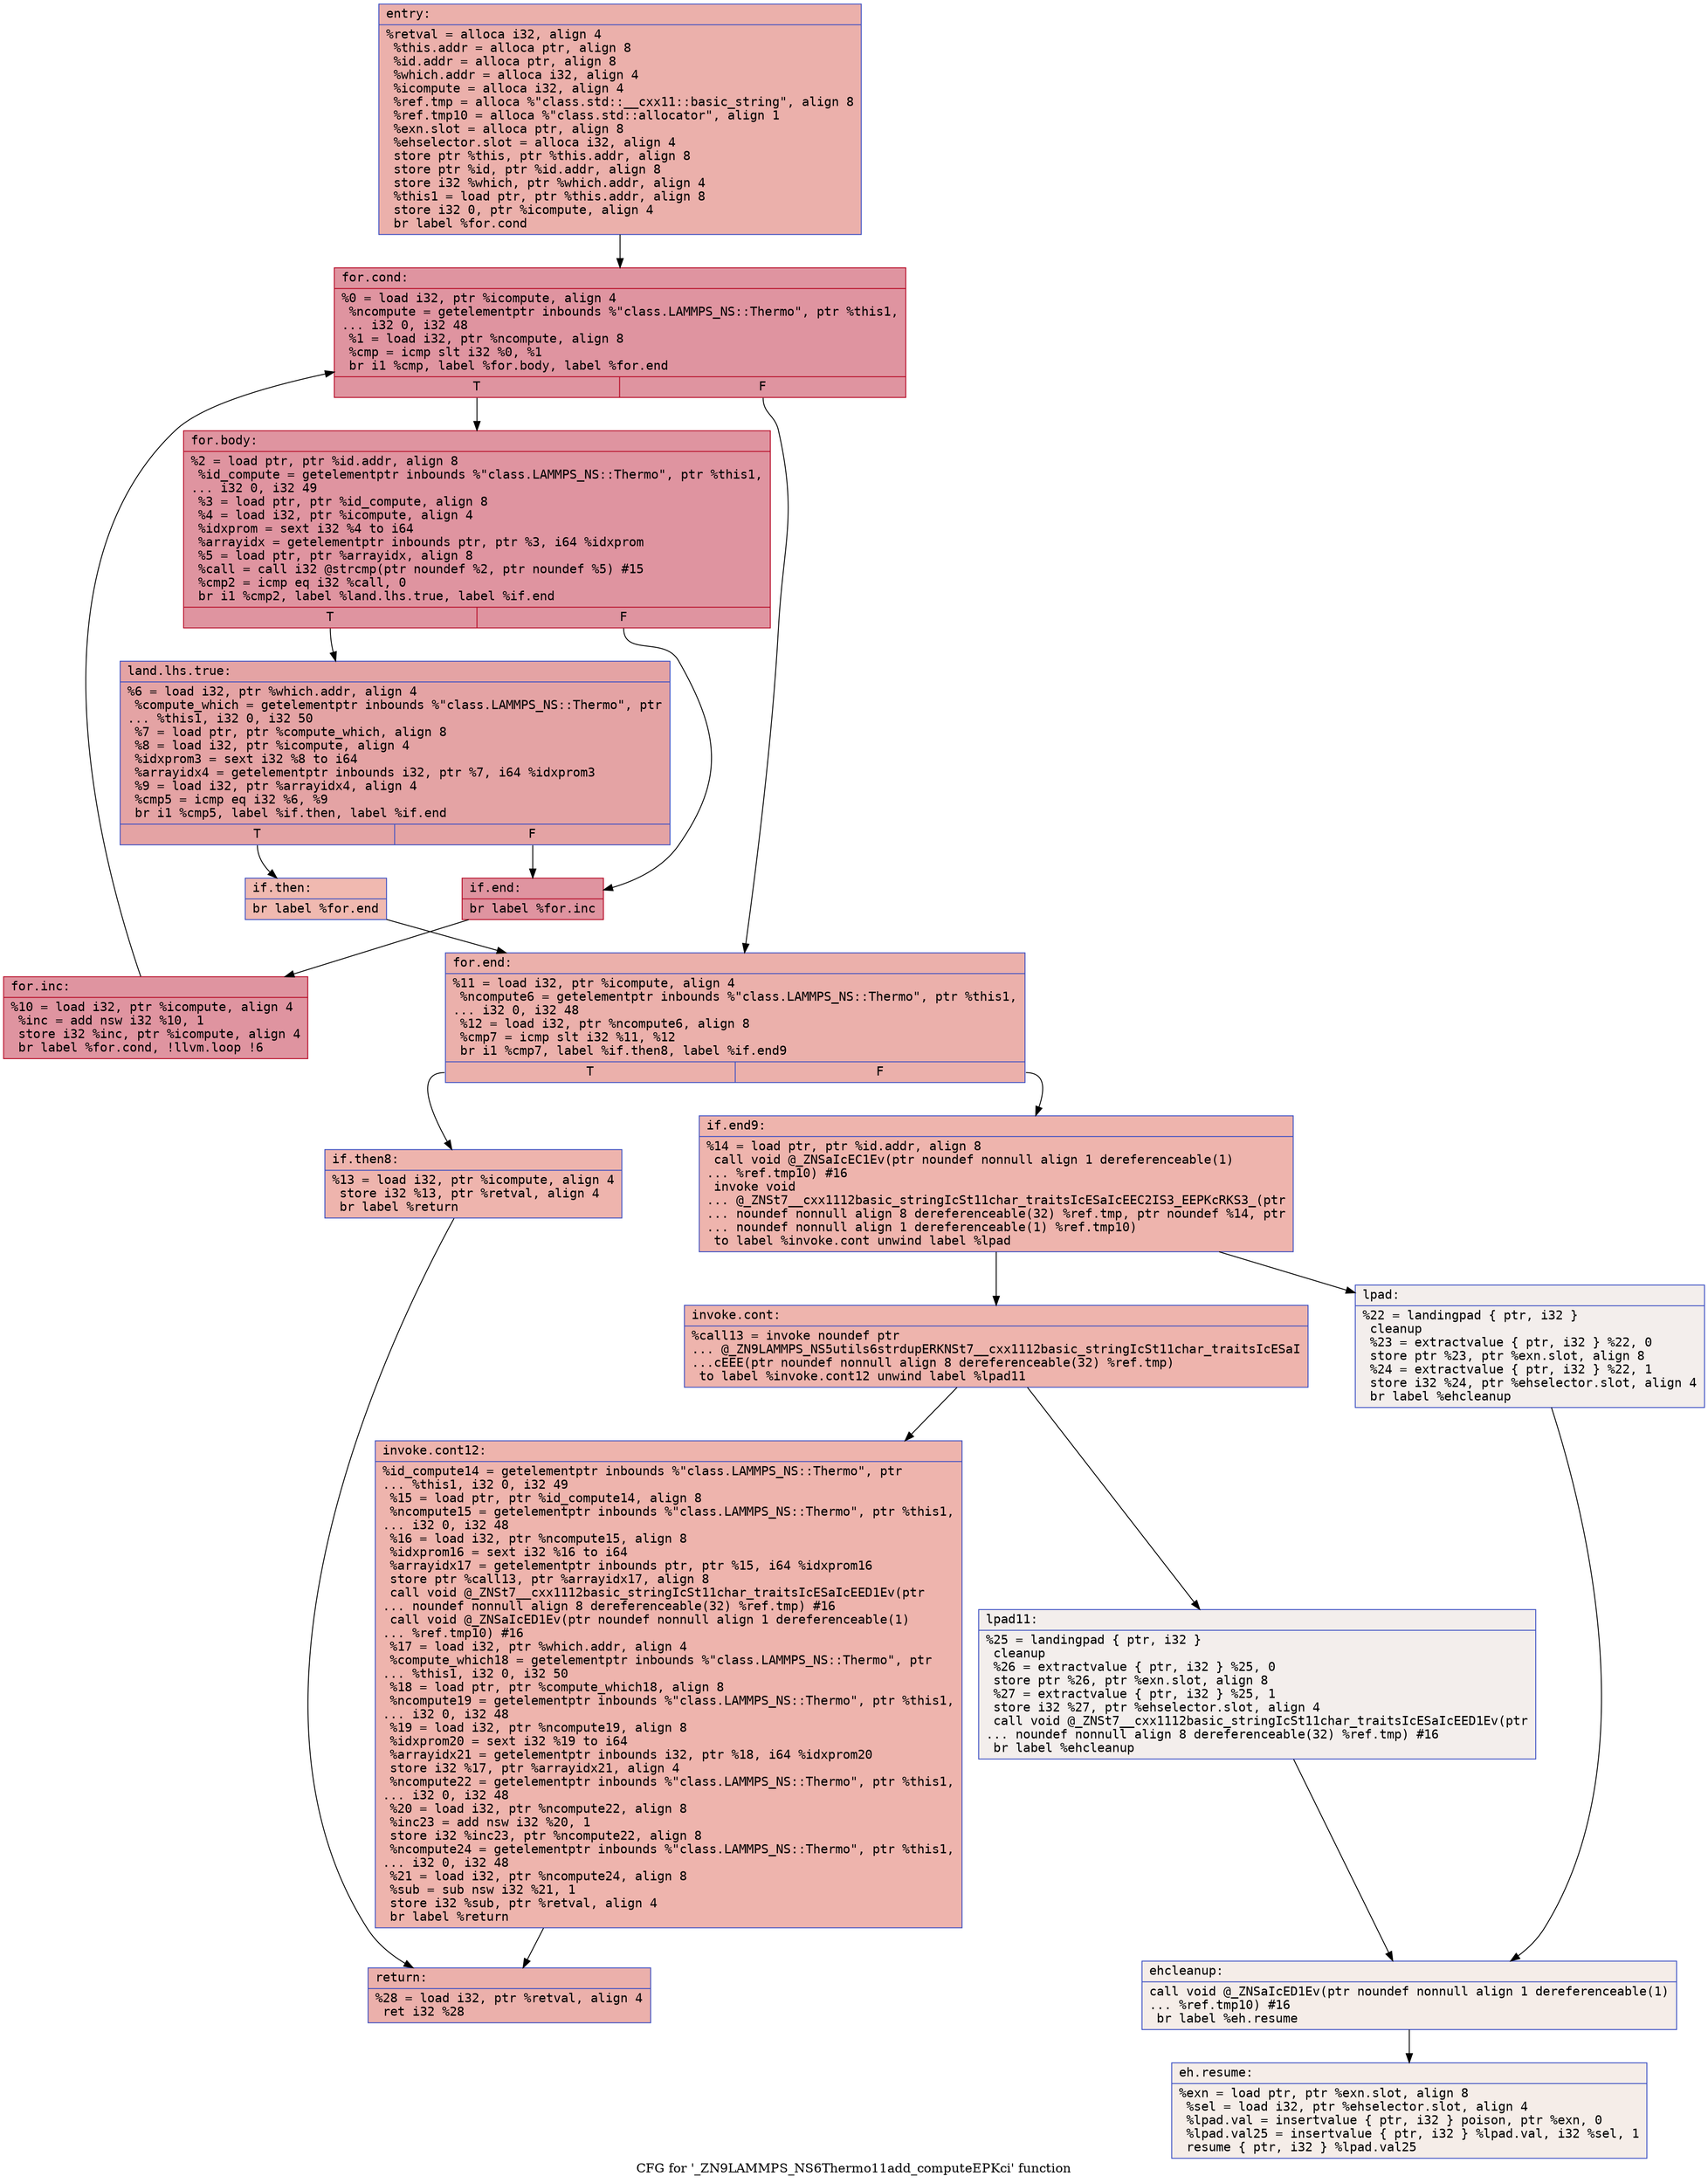 digraph "CFG for '_ZN9LAMMPS_NS6Thermo11add_computeEPKci' function" {
	label="CFG for '_ZN9LAMMPS_NS6Thermo11add_computeEPKci' function";

	Node0x55bd404c5530 [shape=record,color="#3d50c3ff", style=filled, fillcolor="#d24b4070" fontname="Courier",label="{entry:\l|  %retval = alloca i32, align 4\l  %this.addr = alloca ptr, align 8\l  %id.addr = alloca ptr, align 8\l  %which.addr = alloca i32, align 4\l  %icompute = alloca i32, align 4\l  %ref.tmp = alloca %\"class.std::__cxx11::basic_string\", align 8\l  %ref.tmp10 = alloca %\"class.std::allocator\", align 1\l  %exn.slot = alloca ptr, align 8\l  %ehselector.slot = alloca i32, align 4\l  store ptr %this, ptr %this.addr, align 8\l  store ptr %id, ptr %id.addr, align 8\l  store i32 %which, ptr %which.addr, align 4\l  %this1 = load ptr, ptr %this.addr, align 8\l  store i32 0, ptr %icompute, align 4\l  br label %for.cond\l}"];
	Node0x55bd404c5530 -> Node0x55bd404c5f30[tooltip="entry -> for.cond\nProbability 100.00%" ];
	Node0x55bd404c5f30 [shape=record,color="#b70d28ff", style=filled, fillcolor="#b70d2870" fontname="Courier",label="{for.cond:\l|  %0 = load i32, ptr %icompute, align 4\l  %ncompute = getelementptr inbounds %\"class.LAMMPS_NS::Thermo\", ptr %this1,\l... i32 0, i32 48\l  %1 = load i32, ptr %ncompute, align 8\l  %cmp = icmp slt i32 %0, %1\l  br i1 %cmp, label %for.body, label %for.end\l|{<s0>T|<s1>F}}"];
	Node0x55bd404c5f30:s0 -> Node0x55bd404c62c0[tooltip="for.cond -> for.body\nProbability 96.88%" ];
	Node0x55bd404c5f30:s1 -> Node0x55bd404c6340[tooltip="for.cond -> for.end\nProbability 3.12%" ];
	Node0x55bd404c62c0 [shape=record,color="#b70d28ff", style=filled, fillcolor="#b70d2870" fontname="Courier",label="{for.body:\l|  %2 = load ptr, ptr %id.addr, align 8\l  %id_compute = getelementptr inbounds %\"class.LAMMPS_NS::Thermo\", ptr %this1,\l... i32 0, i32 49\l  %3 = load ptr, ptr %id_compute, align 8\l  %4 = load i32, ptr %icompute, align 4\l  %idxprom = sext i32 %4 to i64\l  %arrayidx = getelementptr inbounds ptr, ptr %3, i64 %idxprom\l  %5 = load ptr, ptr %arrayidx, align 8\l  %call = call i32 @strcmp(ptr noundef %2, ptr noundef %5) #15\l  %cmp2 = icmp eq i32 %call, 0\l  br i1 %cmp2, label %land.lhs.true, label %if.end\l|{<s0>T|<s1>F}}"];
	Node0x55bd404c62c0:s0 -> Node0x55bd404c6ab0[tooltip="for.body -> land.lhs.true\nProbability 37.50%" ];
	Node0x55bd404c62c0:s1 -> Node0x55bd404c5a70[tooltip="for.body -> if.end\nProbability 62.50%" ];
	Node0x55bd404c6ab0 [shape=record,color="#3d50c3ff", style=filled, fillcolor="#c32e3170" fontname="Courier",label="{land.lhs.true:\l|  %6 = load i32, ptr %which.addr, align 4\l  %compute_which = getelementptr inbounds %\"class.LAMMPS_NS::Thermo\", ptr\l... %this1, i32 0, i32 50\l  %7 = load ptr, ptr %compute_which, align 8\l  %8 = load i32, ptr %icompute, align 4\l  %idxprom3 = sext i32 %8 to i64\l  %arrayidx4 = getelementptr inbounds i32, ptr %7, i64 %idxprom3\l  %9 = load i32, ptr %arrayidx4, align 4\l  %cmp5 = icmp eq i32 %6, %9\l  br i1 %cmp5, label %if.then, label %if.end\l|{<s0>T|<s1>F}}"];
	Node0x55bd404c6ab0:s0 -> Node0x55bd404c72e0[tooltip="land.lhs.true -> if.then\nProbability 3.12%" ];
	Node0x55bd404c6ab0:s1 -> Node0x55bd404c5a70[tooltip="land.lhs.true -> if.end\nProbability 96.88%" ];
	Node0x55bd404c72e0 [shape=record,color="#3d50c3ff", style=filled, fillcolor="#de614d70" fontname="Courier",label="{if.then:\l|  br label %for.end\l}"];
	Node0x55bd404c72e0 -> Node0x55bd404c6340[tooltip="if.then -> for.end\nProbability 100.00%" ];
	Node0x55bd404c5a70 [shape=record,color="#b70d28ff", style=filled, fillcolor="#b70d2870" fontname="Courier",label="{if.end:\l|  br label %for.inc\l}"];
	Node0x55bd404c5a70 -> Node0x55bd404c7470[tooltip="if.end -> for.inc\nProbability 100.00%" ];
	Node0x55bd404c7470 [shape=record,color="#b70d28ff", style=filled, fillcolor="#b70d2870" fontname="Courier",label="{for.inc:\l|  %10 = load i32, ptr %icompute, align 4\l  %inc = add nsw i32 %10, 1\l  store i32 %inc, ptr %icompute, align 4\l  br label %for.cond, !llvm.loop !6\l}"];
	Node0x55bd404c7470 -> Node0x55bd404c5f30[tooltip="for.inc -> for.cond\nProbability 100.00%" ];
	Node0x55bd404c6340 [shape=record,color="#3d50c3ff", style=filled, fillcolor="#d24b4070" fontname="Courier",label="{for.end:\l|  %11 = load i32, ptr %icompute, align 4\l  %ncompute6 = getelementptr inbounds %\"class.LAMMPS_NS::Thermo\", ptr %this1,\l... i32 0, i32 48\l  %12 = load i32, ptr %ncompute6, align 8\l  %cmp7 = icmp slt i32 %11, %12\l  br i1 %cmp7, label %if.then8, label %if.end9\l|{<s0>T|<s1>F}}"];
	Node0x55bd404c6340:s0 -> Node0x55bd404c7b80[tooltip="for.end -> if.then8\nProbability 50.00%" ];
	Node0x55bd404c6340:s1 -> Node0x55bd404c7c00[tooltip="for.end -> if.end9\nProbability 50.00%" ];
	Node0x55bd404c7b80 [shape=record,color="#3d50c3ff", style=filled, fillcolor="#d8564670" fontname="Courier",label="{if.then8:\l|  %13 = load i32, ptr %icompute, align 4\l  store i32 %13, ptr %retval, align 4\l  br label %return\l}"];
	Node0x55bd404c7b80 -> Node0x55bd404c7e40[tooltip="if.then8 -> return\nProbability 100.00%" ];
	Node0x55bd404c7c00 [shape=record,color="#3d50c3ff", style=filled, fillcolor="#d8564670" fontname="Courier",label="{if.end9:\l|  %14 = load ptr, ptr %id.addr, align 8\l  call void @_ZNSaIcEC1Ev(ptr noundef nonnull align 1 dereferenceable(1)\l... %ref.tmp10) #16\l  invoke void\l... @_ZNSt7__cxx1112basic_stringIcSt11char_traitsIcESaIcEEC2IS3_EEPKcRKS3_(ptr\l... noundef nonnull align 8 dereferenceable(32) %ref.tmp, ptr noundef %14, ptr\l... noundef nonnull align 1 dereferenceable(1) %ref.tmp10)\l          to label %invoke.cont unwind label %lpad\l}"];
	Node0x55bd404c7c00 -> Node0x55bd404c8120[tooltip="if.end9 -> invoke.cont\nProbability 100.00%" ];
	Node0x55bd404c7c00 -> Node0x55bd404c81a0[tooltip="if.end9 -> lpad\nProbability 0.00%" ];
	Node0x55bd404c8120 [shape=record,color="#3d50c3ff", style=filled, fillcolor="#d8564670" fontname="Courier",label="{invoke.cont:\l|  %call13 = invoke noundef ptr\l... @_ZN9LAMMPS_NS5utils6strdupERKNSt7__cxx1112basic_stringIcSt11char_traitsIcESaI\l...cEEE(ptr noundef nonnull align 8 dereferenceable(32) %ref.tmp)\l          to label %invoke.cont12 unwind label %lpad11\l}"];
	Node0x55bd404c8120 -> Node0x55bd404c80d0[tooltip="invoke.cont -> invoke.cont12\nProbability 100.00%" ];
	Node0x55bd404c8120 -> Node0x55bd404c83d0[tooltip="invoke.cont -> lpad11\nProbability 0.00%" ];
	Node0x55bd404c80d0 [shape=record,color="#3d50c3ff", style=filled, fillcolor="#d8564670" fontname="Courier",label="{invoke.cont12:\l|  %id_compute14 = getelementptr inbounds %\"class.LAMMPS_NS::Thermo\", ptr\l... %this1, i32 0, i32 49\l  %15 = load ptr, ptr %id_compute14, align 8\l  %ncompute15 = getelementptr inbounds %\"class.LAMMPS_NS::Thermo\", ptr %this1,\l... i32 0, i32 48\l  %16 = load i32, ptr %ncompute15, align 8\l  %idxprom16 = sext i32 %16 to i64\l  %arrayidx17 = getelementptr inbounds ptr, ptr %15, i64 %idxprom16\l  store ptr %call13, ptr %arrayidx17, align 8\l  call void @_ZNSt7__cxx1112basic_stringIcSt11char_traitsIcESaIcEED1Ev(ptr\l... noundef nonnull align 8 dereferenceable(32) %ref.tmp) #16\l  call void @_ZNSaIcED1Ev(ptr noundef nonnull align 1 dereferenceable(1)\l... %ref.tmp10) #16\l  %17 = load i32, ptr %which.addr, align 4\l  %compute_which18 = getelementptr inbounds %\"class.LAMMPS_NS::Thermo\", ptr\l... %this1, i32 0, i32 50\l  %18 = load ptr, ptr %compute_which18, align 8\l  %ncompute19 = getelementptr inbounds %\"class.LAMMPS_NS::Thermo\", ptr %this1,\l... i32 0, i32 48\l  %19 = load i32, ptr %ncompute19, align 8\l  %idxprom20 = sext i32 %19 to i64\l  %arrayidx21 = getelementptr inbounds i32, ptr %18, i64 %idxprom20\l  store i32 %17, ptr %arrayidx21, align 4\l  %ncompute22 = getelementptr inbounds %\"class.LAMMPS_NS::Thermo\", ptr %this1,\l... i32 0, i32 48\l  %20 = load i32, ptr %ncompute22, align 8\l  %inc23 = add nsw i32 %20, 1\l  store i32 %inc23, ptr %ncompute22, align 8\l  %ncompute24 = getelementptr inbounds %\"class.LAMMPS_NS::Thermo\", ptr %this1,\l... i32 0, i32 48\l  %21 = load i32, ptr %ncompute24, align 8\l  %sub = sub nsw i32 %21, 1\l  store i32 %sub, ptr %retval, align 4\l  br label %return\l}"];
	Node0x55bd404c80d0 -> Node0x55bd404c7e40[tooltip="invoke.cont12 -> return\nProbability 100.00%" ];
	Node0x55bd404c81a0 [shape=record,color="#3d50c3ff", style=filled, fillcolor="#e3d9d370" fontname="Courier",label="{lpad:\l|  %22 = landingpad \{ ptr, i32 \}\l          cleanup\l  %23 = extractvalue \{ ptr, i32 \} %22, 0\l  store ptr %23, ptr %exn.slot, align 8\l  %24 = extractvalue \{ ptr, i32 \} %22, 1\l  store i32 %24, ptr %ehselector.slot, align 4\l  br label %ehcleanup\l}"];
	Node0x55bd404c81a0 -> Node0x55bd404c9c00[tooltip="lpad -> ehcleanup\nProbability 100.00%" ];
	Node0x55bd404c83d0 [shape=record,color="#3d50c3ff", style=filled, fillcolor="#e3d9d370" fontname="Courier",label="{lpad11:\l|  %25 = landingpad \{ ptr, i32 \}\l          cleanup\l  %26 = extractvalue \{ ptr, i32 \} %25, 0\l  store ptr %26, ptr %exn.slot, align 8\l  %27 = extractvalue \{ ptr, i32 \} %25, 1\l  store i32 %27, ptr %ehselector.slot, align 4\l  call void @_ZNSt7__cxx1112basic_stringIcSt11char_traitsIcESaIcEED1Ev(ptr\l... noundef nonnull align 8 dereferenceable(32) %ref.tmp) #16\l  br label %ehcleanup\l}"];
	Node0x55bd404c83d0 -> Node0x55bd404c9c00[tooltip="lpad11 -> ehcleanup\nProbability 100.00%" ];
	Node0x55bd404c9c00 [shape=record,color="#3d50c3ff", style=filled, fillcolor="#e8d6cc70" fontname="Courier",label="{ehcleanup:\l|  call void @_ZNSaIcED1Ev(ptr noundef nonnull align 1 dereferenceable(1)\l... %ref.tmp10) #16\l  br label %eh.resume\l}"];
	Node0x55bd404c9c00 -> Node0x55bd404ca200[tooltip="ehcleanup -> eh.resume\nProbability 100.00%" ];
	Node0x55bd404c7e40 [shape=record,color="#3d50c3ff", style=filled, fillcolor="#d24b4070" fontname="Courier",label="{return:\l|  %28 = load i32, ptr %retval, align 4\l  ret i32 %28\l}"];
	Node0x55bd404ca200 [shape=record,color="#3d50c3ff", style=filled, fillcolor="#e8d6cc70" fontname="Courier",label="{eh.resume:\l|  %exn = load ptr, ptr %exn.slot, align 8\l  %sel = load i32, ptr %ehselector.slot, align 4\l  %lpad.val = insertvalue \{ ptr, i32 \} poison, ptr %exn, 0\l  %lpad.val25 = insertvalue \{ ptr, i32 \} %lpad.val, i32 %sel, 1\l  resume \{ ptr, i32 \} %lpad.val25\l}"];
}
